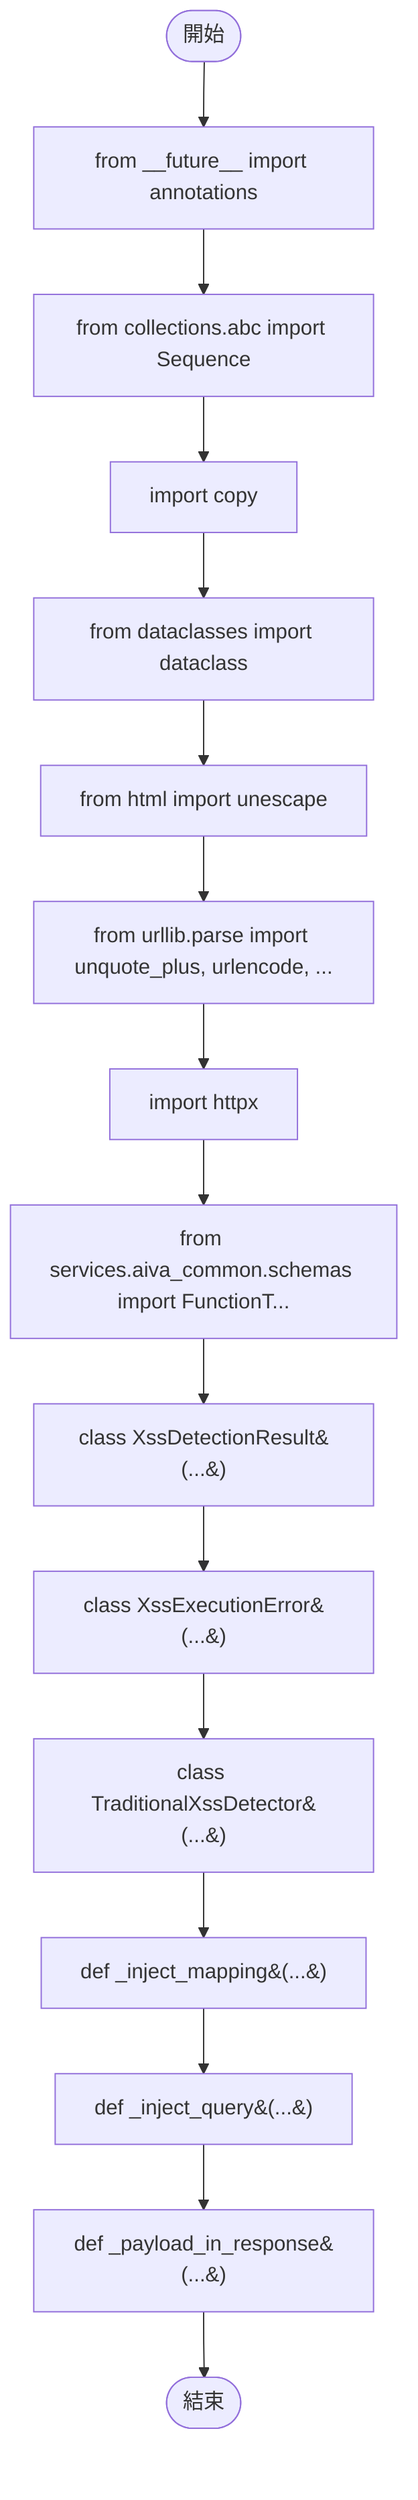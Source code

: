 flowchart TB
    n1([開始])
    n2([結束])
    n3[from __future__ import annotations]
    n4[from collections.abc import Sequence]
    n5[import copy]
    n6[from dataclasses import dataclass]
    n7[from html import unescape]
    n8[from urllib.parse import unquote_plus, urlencode, ...]
    n9[import httpx]
    n10[from services.aiva_common.schemas import FunctionT...]
    n11[class XssDetectionResult&#40;...&#41;]
    n12[class XssExecutionError&#40;...&#41;]
    n13[class TraditionalXssDetector&#40;...&#41;]
    n14[def _inject_mapping&#40;...&#41;]
    n15[def _inject_query&#40;...&#41;]
    n16[def _payload_in_response&#40;...&#41;]
    n1 --> n3
    n3 --> n4
    n4 --> n5
    n5 --> n6
    n6 --> n7
    n7 --> n8
    n8 --> n9
    n9 --> n10
    n10 --> n11
    n11 --> n12
    n12 --> n13
    n13 --> n14
    n14 --> n15
    n15 --> n16
    n16 --> n2